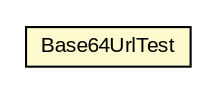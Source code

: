 #!/usr/local/bin/dot
#
# Class diagram 
# Generated by UMLGraph version R5_6-24-gf6e263 (http://www.umlgraph.org/)
#

digraph G {
	edge [fontname="arial",fontsize=10,labelfontname="arial",labelfontsize=10];
	node [fontname="arial",fontsize=10,shape=plaintext];
	nodesep=0.25;
	ranksep=0.5;
	// net.trajano.openidconnect.crypto.test.Base64UrlTest
	c209 [label=<<table title="net.trajano.openidconnect.crypto.test.Base64UrlTest" border="0" cellborder="1" cellspacing="0" cellpadding="2" port="p" bgcolor="lemonChiffon" href="./Base64UrlTest.html">
		<tr><td><table border="0" cellspacing="0" cellpadding="1">
<tr><td align="center" balign="center"> Base64UrlTest </td></tr>
		</table></td></tr>
		</table>>, URL="./Base64UrlTest.html", fontname="arial", fontcolor="black", fontsize=10.0];
}

